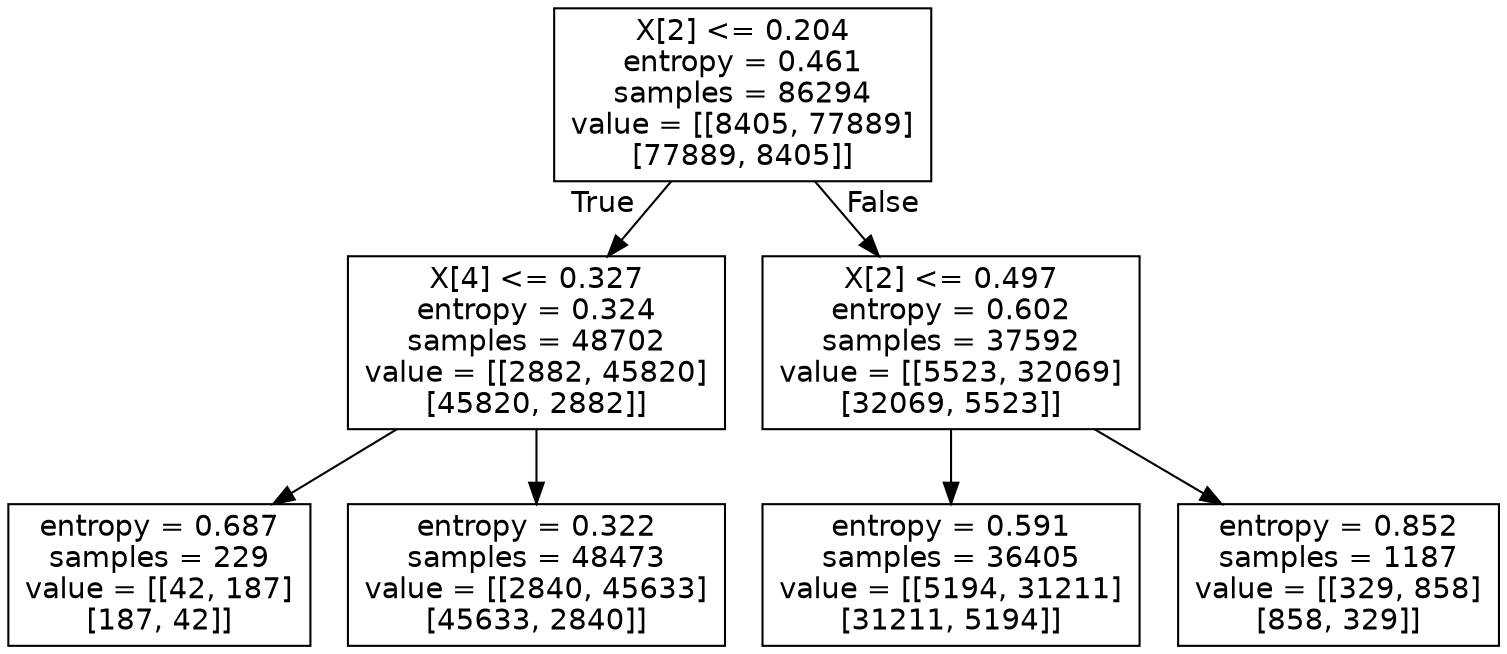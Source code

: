 digraph Tree {
node [shape=box, fontname="helvetica"] ;
edge [fontname="helvetica"] ;
0 [label="X[2] <= 0.204\nentropy = 0.461\nsamples = 86294\nvalue = [[8405, 77889]\n[77889, 8405]]"] ;
1 [label="X[4] <= 0.327\nentropy = 0.324\nsamples = 48702\nvalue = [[2882, 45820]\n[45820, 2882]]"] ;
0 -> 1 [labeldistance=2.5, labelangle=45, headlabel="True"] ;
2 [label="entropy = 0.687\nsamples = 229\nvalue = [[42, 187]\n[187, 42]]"] ;
1 -> 2 ;
3 [label="entropy = 0.322\nsamples = 48473\nvalue = [[2840, 45633]\n[45633, 2840]]"] ;
1 -> 3 ;
4 [label="X[2] <= 0.497\nentropy = 0.602\nsamples = 37592\nvalue = [[5523, 32069]\n[32069, 5523]]"] ;
0 -> 4 [labeldistance=2.5, labelangle=-45, headlabel="False"] ;
5 [label="entropy = 0.591\nsamples = 36405\nvalue = [[5194, 31211]\n[31211, 5194]]"] ;
4 -> 5 ;
6 [label="entropy = 0.852\nsamples = 1187\nvalue = [[329, 858]\n[858, 329]]"] ;
4 -> 6 ;
}